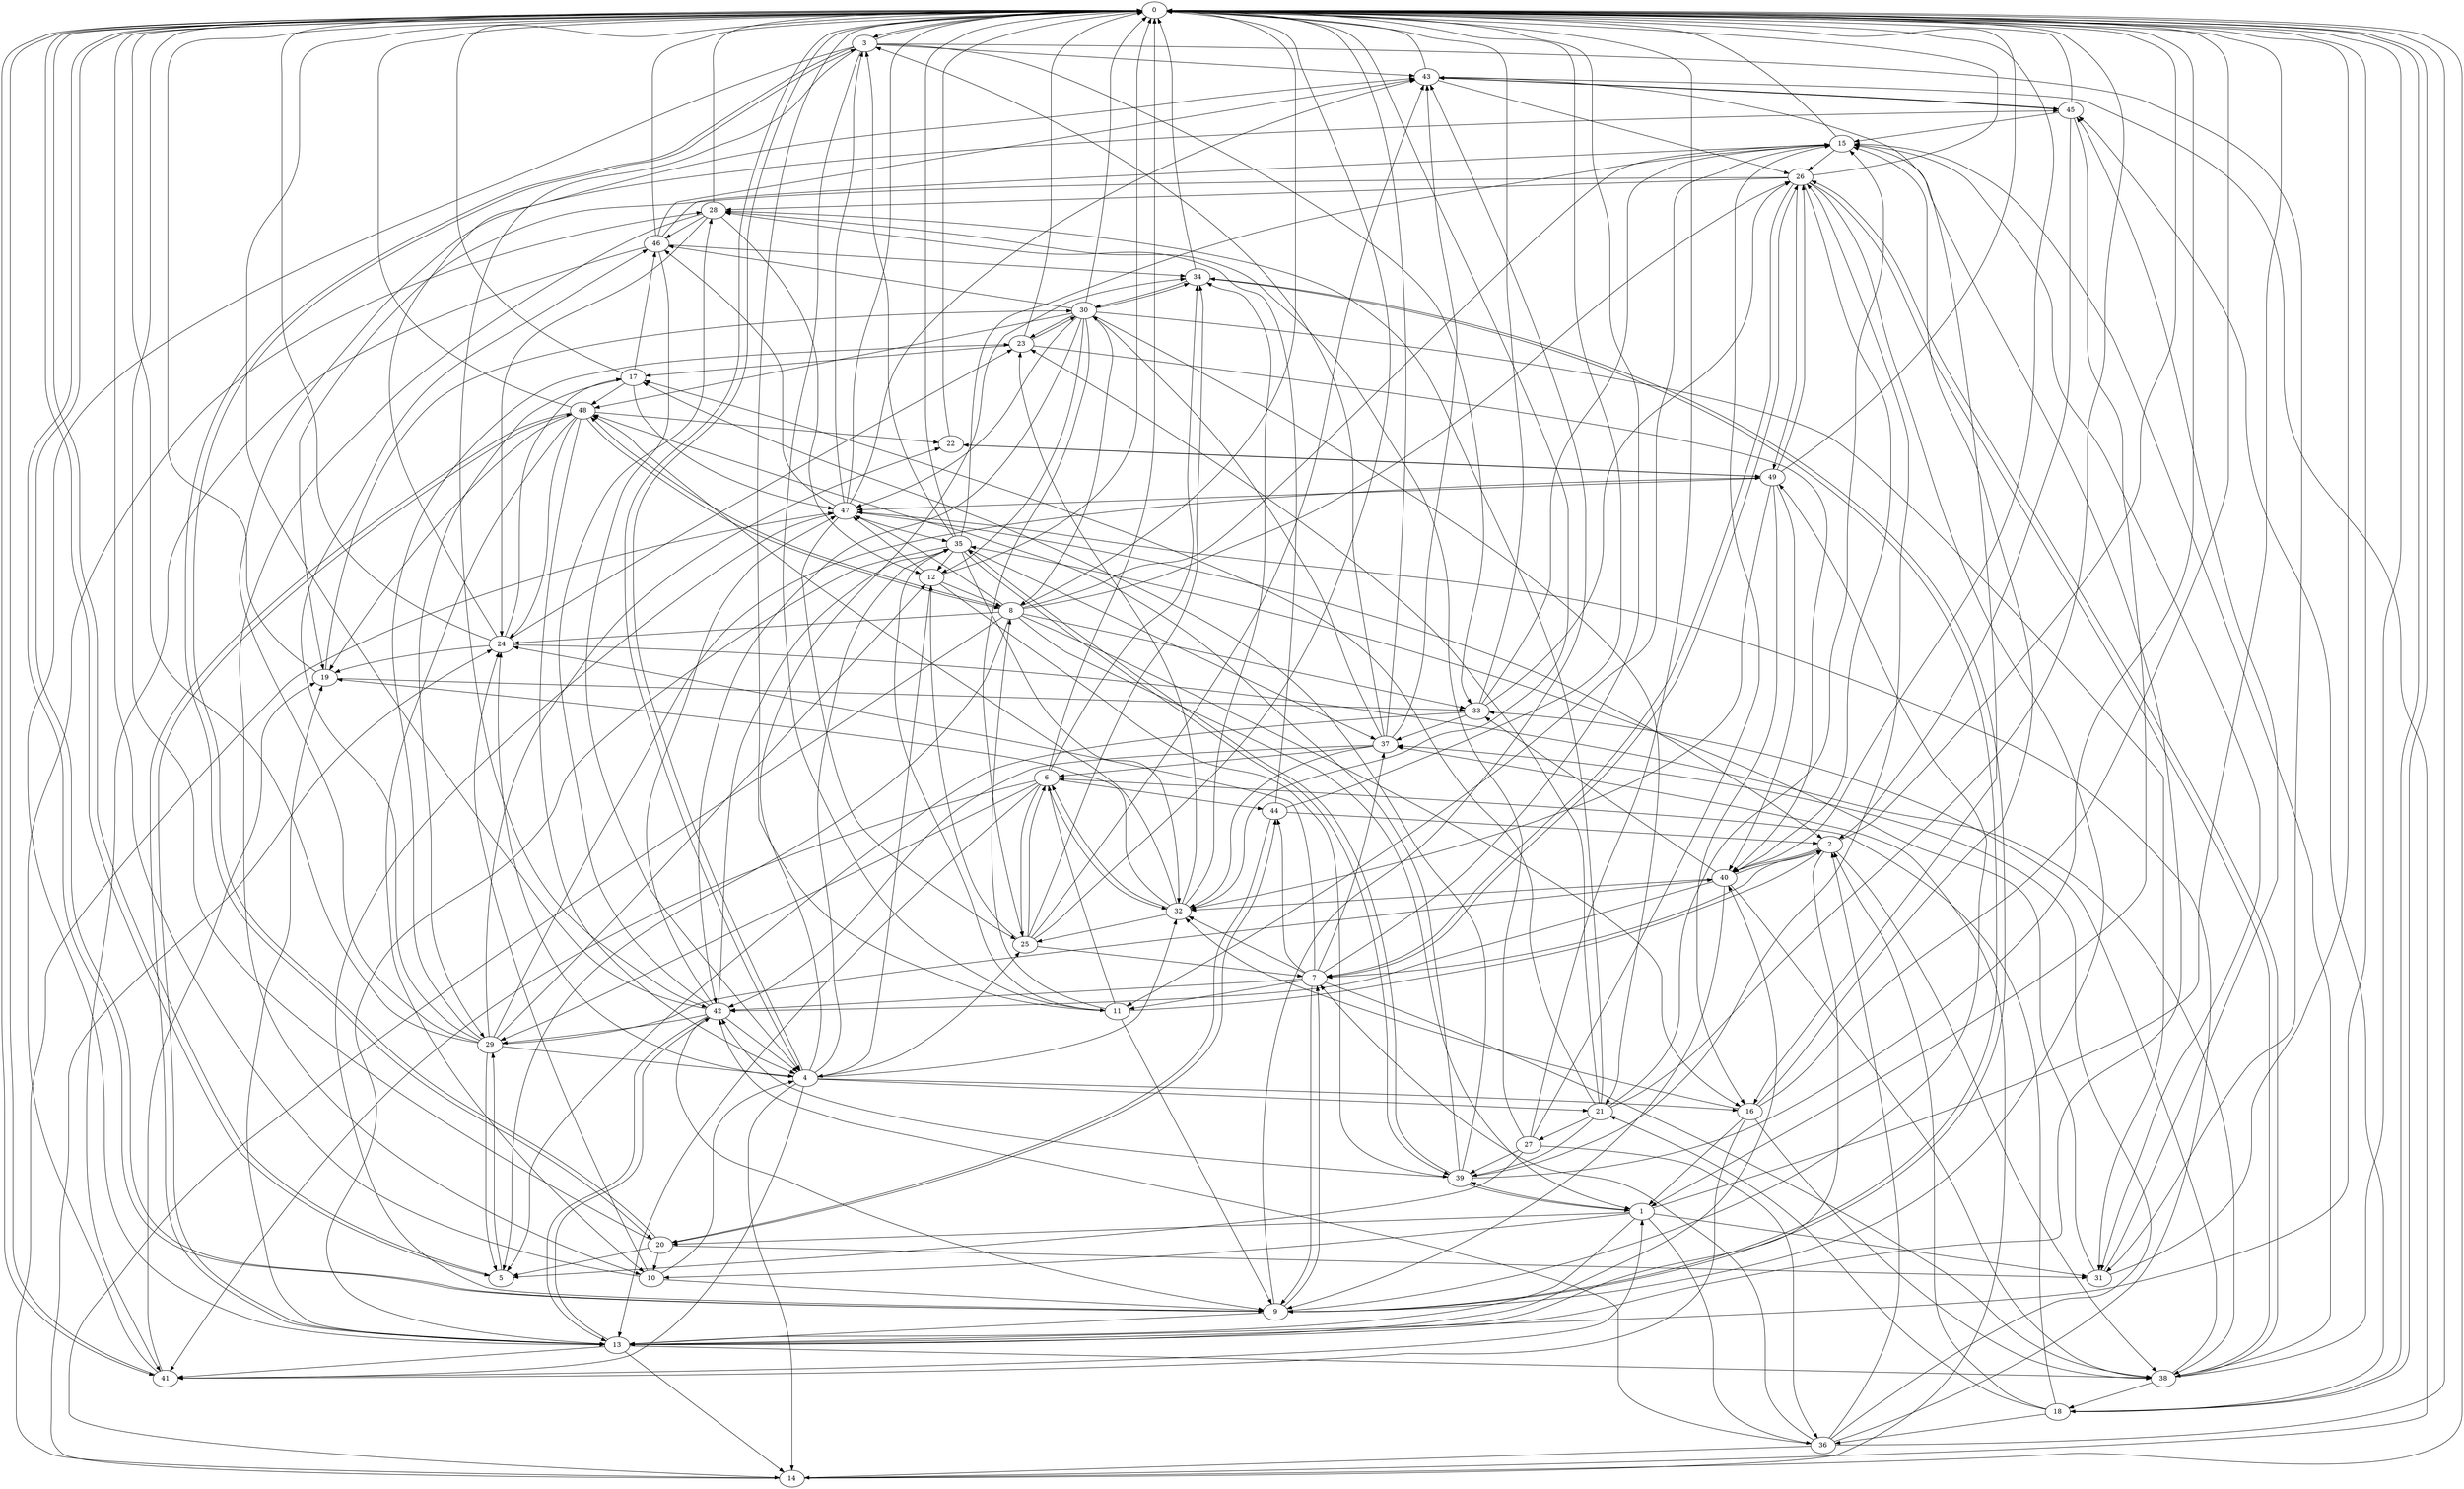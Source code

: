 strict digraph "" {
	0	 [component_delay=3];
	3	 [component_delay=3];
	0 -> 3	 [wire_delay=1];
	4	 [component_delay=3];
	0 -> 4	 [wire_delay=1];
	5	 [component_delay=3];
	0 -> 5	 [wire_delay=1];
	9	 [component_delay=3];
	0 -> 9	 [wire_delay=1];
	18	 [component_delay=3];
	0 -> 18	 [wire_delay=1];
	41	 [component_delay=3];
	0 -> 41	 [wire_delay=1];
	1	 [component_delay=3];
	1 -> 0	 [wire_delay=1];
	10	 [component_delay=3];
	1 -> 10	 [wire_delay=1];
	13	 [component_delay=3];
	1 -> 13	 [wire_delay=1];
	20	 [component_delay=3];
	1 -> 20	 [wire_delay=1];
	31	 [component_delay=3];
	1 -> 31	 [wire_delay=1];
	36	 [component_delay=3];
	1 -> 36	 [wire_delay=1];
	39	 [component_delay=3];
	1 -> 39	 [wire_delay=1];
	2	 [component_delay=3];
	2 -> 0	 [wire_delay=1];
	7	 [component_delay=3];
	2 -> 7	 [wire_delay=1];
	2 -> 13	 [wire_delay=1];
	38	 [component_delay=3];
	2 -> 38	 [wire_delay=1];
	40	 [component_delay=3];
	2 -> 40	 [wire_delay=1];
	3 -> 0	 [wire_delay=1];
	11	 [component_delay=3];
	3 -> 11	 [wire_delay=1];
	3 -> 13	 [wire_delay=1];
	3 -> 20	 [wire_delay=1];
	3 -> 31	 [wire_delay=1];
	33	 [component_delay=3];
	3 -> 33	 [wire_delay=1];
	42	 [component_delay=3];
	3 -> 42	 [wire_delay=1];
	43	 [component_delay=3];
	3 -> 43	 [wire_delay=1];
	4 -> 0	 [wire_delay=1];
	14	 [component_delay=3];
	4 -> 14	 [wire_delay=1];
	16	 [component_delay=3];
	4 -> 16	 [wire_delay=1];
	21	 [component_delay=3];
	4 -> 21	 [wire_delay=1];
	24	 [component_delay=3];
	4 -> 24	 [wire_delay=1];
	25	 [component_delay=3];
	4 -> 25	 [wire_delay=1];
	32	 [component_delay=3];
	4 -> 32	 [wire_delay=1];
	34	 [component_delay=3];
	4 -> 34	 [wire_delay=1];
	35	 [component_delay=3];
	4 -> 35	 [wire_delay=1];
	4 -> 41	 [wire_delay=1];
	5 -> 0	 [wire_delay=1];
	29	 [component_delay=3];
	5 -> 29	 [wire_delay=1];
	6	 [component_delay=3];
	6 -> 0	 [wire_delay=1];
	6 -> 13	 [wire_delay=1];
	6 -> 25	 [wire_delay=1];
	6 -> 29	 [wire_delay=1];
	6 -> 32	 [wire_delay=1];
	6 -> 34	 [wire_delay=1];
	6 -> 41	 [wire_delay=1];
	44	 [component_delay=3];
	6 -> 44	 [wire_delay=1];
	7 -> 0	 [wire_delay=1];
	7 -> 9	 [wire_delay=1];
	7 -> 11	 [wire_delay=1];
	7 -> 24	 [wire_delay=1];
	26	 [component_delay=3];
	7 -> 26	 [wire_delay=1];
	7 -> 32	 [wire_delay=1];
	37	 [component_delay=3];
	7 -> 37	 [wire_delay=1];
	7 -> 38	 [wire_delay=1];
	7 -> 42	 [wire_delay=1];
	7 -> 44	 [wire_delay=1];
	8	 [component_delay=3];
	8 -> 0	 [wire_delay=1];
	8 -> 1	 [wire_delay=1];
	8 -> 5	 [wire_delay=1];
	8 -> 14	 [wire_delay=1];
	15	 [component_delay=3];
	8 -> 15	 [wire_delay=1];
	8 -> 16	 [wire_delay=1];
	8 -> 24	 [wire_delay=1];
	8 -> 26	 [wire_delay=1];
	8 -> 33	 [wire_delay=1];
	47	 [component_delay=3];
	8 -> 47	 [wire_delay=1];
	48	 [component_delay=3];
	8 -> 48	 [wire_delay=1];
	9 -> 0	 [wire_delay=1];
	9 -> 7	 [wire_delay=1];
	9 -> 13	 [wire_delay=1];
	9 -> 34	 [wire_delay=1];
	9 -> 43	 [wire_delay=1];
	49	 [component_delay=3];
	9 -> 49	 [wire_delay=1];
	10 -> 0	 [wire_delay=1];
	10 -> 4	 [wire_delay=1];
	10 -> 9	 [wire_delay=1];
	10 -> 24	 [wire_delay=1];
	11 -> 0	 [wire_delay=1];
	11 -> 2	 [wire_delay=1];
	11 -> 6	 [wire_delay=1];
	11 -> 8	 [wire_delay=1];
	11 -> 9	 [wire_delay=1];
	11 -> 35	 [wire_delay=1];
	12	 [component_delay=3];
	12 -> 0	 [wire_delay=1];
	12 -> 4	 [wire_delay=1];
	12 -> 8	 [wire_delay=1];
	12 -> 39	 [wire_delay=1];
	12 -> 47	 [wire_delay=1];
	13 -> 0	 [wire_delay=1];
	13 -> 14	 [wire_delay=1];
	13 -> 15	 [wire_delay=1];
	19	 [component_delay=3];
	13 -> 19	 [wire_delay=1];
	13 -> 38	 [wire_delay=1];
	13 -> 40	 [wire_delay=1];
	13 -> 41	 [wire_delay=1];
	13 -> 42	 [wire_delay=1];
	13 -> 48	 [wire_delay=1];
	14 -> 0	 [wire_delay=1];
	14 -> 24	 [wire_delay=1];
	14 -> 37	 [wire_delay=1];
	14 -> 43	 [wire_delay=1];
	14 -> 47	 [wire_delay=1];
	15 -> 0	 [wire_delay=1];
	15 -> 11	 [wire_delay=1];
	15 -> 26	 [wire_delay=1];
	15 -> 31	 [wire_delay=1];
	16 -> 0	 [wire_delay=1];
	16 -> 1	 [wire_delay=1];
	16 -> 15	 [wire_delay=1];
	16 -> 32	 [wire_delay=1];
	16 -> 38	 [wire_delay=1];
	16 -> 41	 [wire_delay=1];
	17	 [component_delay=3];
	17 -> 0	 [wire_delay=1];
	17 -> 29	 [wire_delay=1];
	46	 [component_delay=3];
	17 -> 46	 [wire_delay=1];
	17 -> 47	 [wire_delay=1];
	17 -> 48	 [wire_delay=1];
	18 -> 0	 [wire_delay=1];
	18 -> 2	 [wire_delay=1];
	18 -> 6	 [wire_delay=1];
	18 -> 21	 [wire_delay=1];
	18 -> 36	 [wire_delay=1];
	45	 [component_delay=3];
	18 -> 45	 [wire_delay=1];
	19 -> 0	 [wire_delay=1];
	30	 [component_delay=3];
	19 -> 30	 [wire_delay=1];
	19 -> 33	 [wire_delay=1];
	20 -> 0	 [wire_delay=1];
	20 -> 3	 [wire_delay=1];
	20 -> 5	 [wire_delay=1];
	20 -> 10	 [wire_delay=1];
	20 -> 31	 [wire_delay=1];
	20 -> 44	 [wire_delay=1];
	21 -> 0	 [wire_delay=1];
	21 -> 15	 [wire_delay=1];
	21 -> 17	 [wire_delay=1];
	23	 [component_delay=3];
	21 -> 23	 [wire_delay=1];
	27	 [component_delay=3];
	21 -> 27	 [wire_delay=1];
	28	 [component_delay=3];
	21 -> 28	 [wire_delay=1];
	21 -> 39	 [wire_delay=1];
	22	 [component_delay=3];
	22 -> 0	 [wire_delay=1];
	22 -> 49	 [wire_delay=1];
	23 -> 0	 [wire_delay=1];
	23 -> 17	 [wire_delay=1];
	23 -> 30	 [wire_delay=1];
	23 -> 40	 [wire_delay=1];
	24 -> 0	 [wire_delay=1];
	24 -> 17	 [wire_delay=1];
	24 -> 19	 [wire_delay=1];
	24 -> 23	 [wire_delay=1];
	24 -> 38	 [wire_delay=1];
	24 -> 43	 [wire_delay=1];
	25 -> 0	 [wire_delay=1];
	25 -> 6	 [wire_delay=1];
	25 -> 7	 [wire_delay=1];
	25 -> 12	 [wire_delay=1];
	25 -> 34	 [wire_delay=1];
	25 -> 43	 [wire_delay=1];
	26 -> 0	 [wire_delay=1];
	26 -> 7	 [wire_delay=1];
	26 -> 9	 [wire_delay=1];
	26 -> 19	 [wire_delay=1];
	26 -> 28	 [wire_delay=1];
	26 -> 38	 [wire_delay=1];
	26 -> 40	 [wire_delay=1];
	26 -> 49	 [wire_delay=1];
	27 -> 0	 [wire_delay=1];
	27 -> 5	 [wire_delay=1];
	27 -> 15	 [wire_delay=1];
	27 -> 28	 [wire_delay=1];
	27 -> 36	 [wire_delay=1];
	27 -> 39	 [wire_delay=1];
	28 -> 0	 [wire_delay=1];
	28 -> 10	 [wire_delay=1];
	28 -> 12	 [wire_delay=1];
	28 -> 24	 [wire_delay=1];
	28 -> 46	 [wire_delay=1];
	29 -> 0	 [wire_delay=1];
	29 -> 4	 [wire_delay=1];
	29 -> 5	 [wire_delay=1];
	29 -> 12	 [wire_delay=1];
	29 -> 22	 [wire_delay=1];
	29 -> 23	 [wire_delay=1];
	29 -> 40	 [wire_delay=1];
	29 -> 45	 [wire_delay=1];
	29 -> 46	 [wire_delay=1];
	29 -> 49	 [wire_delay=1];
	30 -> 0	 [wire_delay=1];
	30 -> 8	 [wire_delay=1];
	30 -> 12	 [wire_delay=1];
	30 -> 21	 [wire_delay=1];
	30 -> 23	 [wire_delay=1];
	30 -> 25	 [wire_delay=1];
	30 -> 31	 [wire_delay=1];
	30 -> 34	 [wire_delay=1];
	30 -> 42	 [wire_delay=1];
	30 -> 46	 [wire_delay=1];
	30 -> 47	 [wire_delay=1];
	30 -> 48	 [wire_delay=1];
	31 -> 0	 [wire_delay=1];
	31 -> 35	 [wire_delay=1];
	31 -> 45	 [wire_delay=1];
	32 -> 0	 [wire_delay=1];
	32 -> 6	 [wire_delay=1];
	32 -> 19	 [wire_delay=1];
	32 -> 23	 [wire_delay=1];
	32 -> 25	 [wire_delay=1];
	32 -> 34	 [wire_delay=1];
	32 -> 48	 [wire_delay=1];
	33 -> 0	 [wire_delay=1];
	33 -> 5	 [wire_delay=1];
	33 -> 15	 [wire_delay=1];
	33 -> 26	 [wire_delay=1];
	33 -> 37	 [wire_delay=1];
	34 -> 0	 [wire_delay=1];
	34 -> 9	 [wire_delay=1];
	34 -> 30	 [wire_delay=1];
	35 -> 0	 [wire_delay=1];
	35 -> 3	 [wire_delay=1];
	35 -> 12	 [wire_delay=1];
	35 -> 13	 [wire_delay=1];
	35 -> 15	 [wire_delay=1];
	35 -> 32	 [wire_delay=1];
	35 -> 37	 [wire_delay=1];
	35 -> 39	 [wire_delay=1];
	36 -> 0	 [wire_delay=1];
	36 -> 2	 [wire_delay=1];
	36 -> 7	 [wire_delay=1];
	36 -> 14	 [wire_delay=1];
	36 -> 37	 [wire_delay=1];
	36 -> 42	 [wire_delay=1];
	36 -> 47	 [wire_delay=1];
	37 -> 0	 [wire_delay=1];
	37 -> 3	 [wire_delay=1];
	37 -> 6	 [wire_delay=1];
	37 -> 30	 [wire_delay=1];
	37 -> 32	 [wire_delay=1];
	37 -> 42	 [wire_delay=1];
	37 -> 43	 [wire_delay=1];
	38 -> 0	 [wire_delay=1];
	38 -> 15	 [wire_delay=1];
	38 -> 18	 [wire_delay=1];
	38 -> 26	 [wire_delay=1];
	38 -> 33	 [wire_delay=1];
	39 -> 0	 [wire_delay=1];
	39 -> 1	 [wire_delay=1];
	39 -> 17	 [wire_delay=1];
	39 -> 26	 [wire_delay=1];
	39 -> 35	 [wire_delay=1];
	39 -> 42	 [wire_delay=1];
	39 -> 48	 [wire_delay=1];
	40 -> 0	 [wire_delay=1];
	40 -> 2	 [wire_delay=1];
	40 -> 9	 [wire_delay=1];
	40 -> 32	 [wire_delay=1];
	40 -> 33	 [wire_delay=1];
	40 -> 38	 [wire_delay=1];
	40 -> 42	 [wire_delay=1];
	41 -> 0	 [wire_delay=1];
	41 -> 1	 [wire_delay=1];
	41 -> 19	 [wire_delay=1];
	41 -> 28	 [wire_delay=1];
	42 -> 0	 [wire_delay=1];
	42 -> 4	 [wire_delay=1];
	42 -> 9	 [wire_delay=1];
	42 -> 13	 [wire_delay=1];
	42 -> 28	 [wire_delay=1];
	42 -> 29	 [wire_delay=1];
	42 -> 35	 [wire_delay=1];
	42 -> 47	 [wire_delay=1];
	43 -> 0	 [wire_delay=1];
	43 -> 16	 [wire_delay=1];
	43 -> 26	 [wire_delay=1];
	43 -> 45	 [wire_delay=1];
	44 -> 0	 [wire_delay=1];
	44 -> 2	 [wire_delay=1];
	44 -> 20	 [wire_delay=1];
	44 -> 28	 [wire_delay=1];
	45 -> 0	 [wire_delay=1];
	45 -> 1	 [wire_delay=1];
	45 -> 2	 [wire_delay=1];
	45 -> 15	 [wire_delay=1];
	45 -> 43	 [wire_delay=1];
	46 -> 0	 [wire_delay=1];
	46 -> 4	 [wire_delay=1];
	46 -> 15	 [wire_delay=1];
	46 -> 34	 [wire_delay=1];
	46 -> 41	 [wire_delay=1];
	46 -> 43	 [wire_delay=1];
	47 -> 0	 [wire_delay=1];
	47 -> 2	 [wire_delay=1];
	47 -> 3	 [wire_delay=1];
	47 -> 9	 [wire_delay=1];
	47 -> 25	 [wire_delay=1];
	47 -> 35	 [wire_delay=1];
	47 -> 43	 [wire_delay=1];
	47 -> 46	 [wire_delay=1];
	48 -> 0	 [wire_delay=1];
	48 -> 4	 [wire_delay=1];
	48 -> 8	 [wire_delay=1];
	48 -> 10	 [wire_delay=1];
	48 -> 13	 [wire_delay=1];
	48 -> 19	 [wire_delay=1];
	48 -> 22	 [wire_delay=1];
	48 -> 24	 [wire_delay=1];
	49 -> 0	 [wire_delay=1];
	49 -> 16	 [wire_delay=1];
	49 -> 22	 [wire_delay=1];
	49 -> 26	 [wire_delay=1];
	49 -> 32	 [wire_delay=1];
	49 -> 40	 [wire_delay=1];
	49 -> 47	 [wire_delay=1];
}
